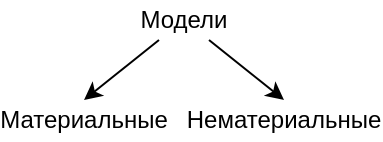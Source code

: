 <mxfile version="12.6.5" type="device"><diagram id="M8yjhunBFV8kiWg76Dbz" name="Page-1"><mxGraphModel dx="395" dy="223" grid="1" gridSize="10" guides="1" tooltips="1" connect="1" arrows="1" fold="1" page="1" pageScale="1" pageWidth="827" pageHeight="1169" math="0" shadow="0"><root><mxCell id="0"/><mxCell id="1" parent="0"/><mxCell id="BCcG7d3gv7mF27xjUR7Y-6" style="rounded=0;orthogonalLoop=1;jettySize=auto;html=1;entryX=0.5;entryY=0;entryDx=0;entryDy=0;" edge="1" parent="1" source="BCcG7d3gv7mF27xjUR7Y-1" target="BCcG7d3gv7mF27xjUR7Y-4"><mxGeometry relative="1" as="geometry"/></mxCell><mxCell id="BCcG7d3gv7mF27xjUR7Y-7" style="edgeStyle=none;rounded=0;orthogonalLoop=1;jettySize=auto;html=1;entryX=0.5;entryY=0;entryDx=0;entryDy=0;" edge="1" parent="1" source="BCcG7d3gv7mF27xjUR7Y-1" target="BCcG7d3gv7mF27xjUR7Y-5"><mxGeometry relative="1" as="geometry"/></mxCell><mxCell id="BCcG7d3gv7mF27xjUR7Y-1" value="Модели" style="text;html=1;strokeColor=none;fillColor=none;align=center;verticalAlign=middle;whiteSpace=wrap;rounded=0;" vertex="1" parent="1"><mxGeometry x="400" y="170" width="40" height="20" as="geometry"/></mxCell><mxCell id="BCcG7d3gv7mF27xjUR7Y-4" value="Материальные" style="text;html=1;strokeColor=none;fillColor=none;align=center;verticalAlign=middle;whiteSpace=wrap;rounded=0;" vertex="1" parent="1"><mxGeometry x="350" y="220" width="40" height="20" as="geometry"/></mxCell><mxCell id="BCcG7d3gv7mF27xjUR7Y-5" value="Нематериальные" style="text;html=1;strokeColor=none;fillColor=none;align=center;verticalAlign=middle;whiteSpace=wrap;rounded=0;" vertex="1" parent="1"><mxGeometry x="450" y="220" width="40" height="20" as="geometry"/></mxCell></root></mxGraphModel></diagram></mxfile>